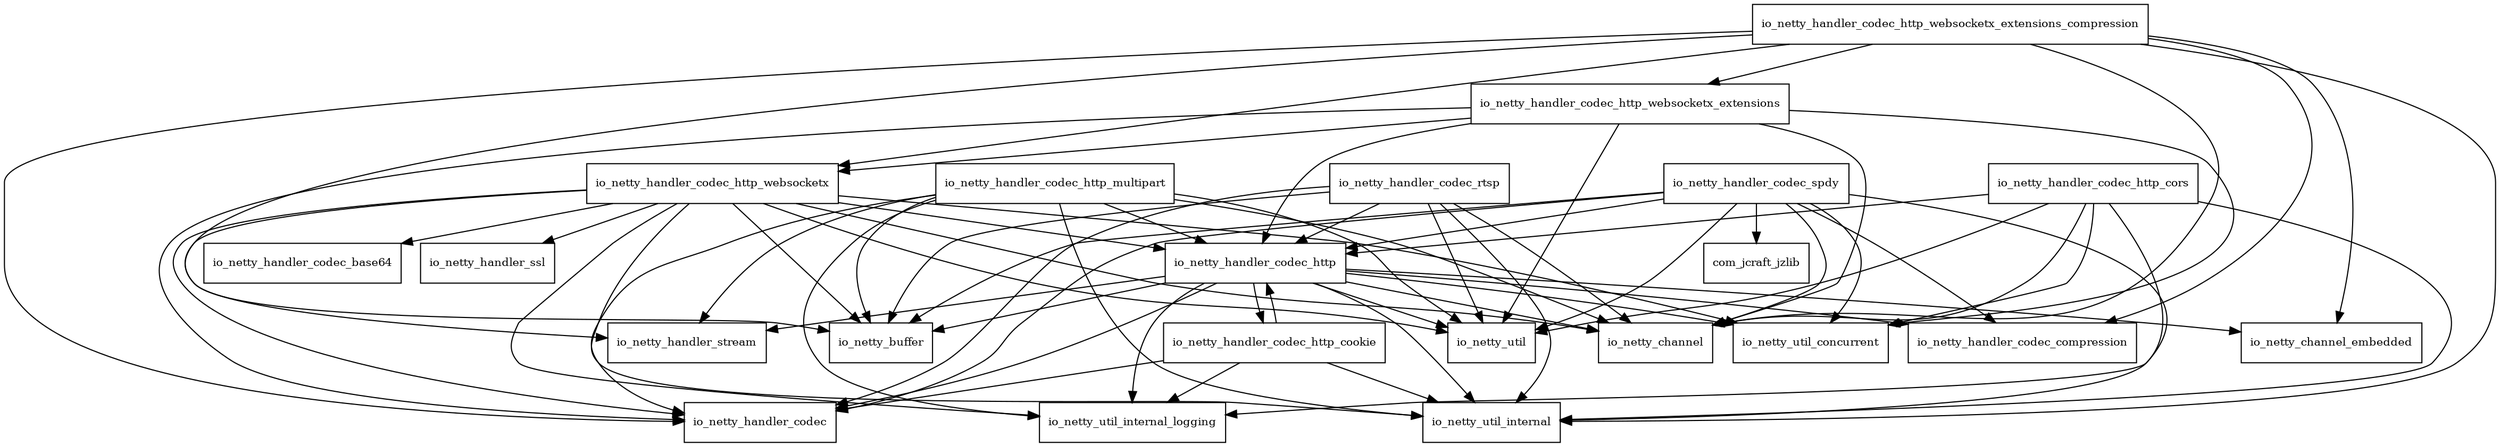 digraph netty_codec_http_4_1_37_Final_package_dependencies {
  node [shape = box, fontsize=10.0];
  io_netty_handler_codec_http -> io_netty_buffer;
  io_netty_handler_codec_http -> io_netty_channel;
  io_netty_handler_codec_http -> io_netty_channel_embedded;
  io_netty_handler_codec_http -> io_netty_handler_codec;
  io_netty_handler_codec_http -> io_netty_handler_codec_compression;
  io_netty_handler_codec_http -> io_netty_handler_codec_http_cookie;
  io_netty_handler_codec_http -> io_netty_handler_stream;
  io_netty_handler_codec_http -> io_netty_util;
  io_netty_handler_codec_http -> io_netty_util_concurrent;
  io_netty_handler_codec_http -> io_netty_util_internal;
  io_netty_handler_codec_http -> io_netty_util_internal_logging;
  io_netty_handler_codec_http_cookie -> io_netty_handler_codec;
  io_netty_handler_codec_http_cookie -> io_netty_handler_codec_http;
  io_netty_handler_codec_http_cookie -> io_netty_util_internal;
  io_netty_handler_codec_http_cookie -> io_netty_util_internal_logging;
  io_netty_handler_codec_http_cors -> io_netty_channel;
  io_netty_handler_codec_http_cors -> io_netty_handler_codec_http;
  io_netty_handler_codec_http_cors -> io_netty_util;
  io_netty_handler_codec_http_cors -> io_netty_util_concurrent;
  io_netty_handler_codec_http_cors -> io_netty_util_internal;
  io_netty_handler_codec_http_cors -> io_netty_util_internal_logging;
  io_netty_handler_codec_http_multipart -> io_netty_buffer;
  io_netty_handler_codec_http_multipart -> io_netty_channel;
  io_netty_handler_codec_http_multipart -> io_netty_handler_codec;
  io_netty_handler_codec_http_multipart -> io_netty_handler_codec_http;
  io_netty_handler_codec_http_multipart -> io_netty_handler_stream;
  io_netty_handler_codec_http_multipart -> io_netty_util;
  io_netty_handler_codec_http_multipart -> io_netty_util_internal;
  io_netty_handler_codec_http_multipart -> io_netty_util_internal_logging;
  io_netty_handler_codec_http_websocketx -> io_netty_buffer;
  io_netty_handler_codec_http_websocketx -> io_netty_channel;
  io_netty_handler_codec_http_websocketx -> io_netty_handler_codec;
  io_netty_handler_codec_http_websocketx -> io_netty_handler_codec_base64;
  io_netty_handler_codec_http_websocketx -> io_netty_handler_codec_http;
  io_netty_handler_codec_http_websocketx -> io_netty_handler_ssl;
  io_netty_handler_codec_http_websocketx -> io_netty_handler_stream;
  io_netty_handler_codec_http_websocketx -> io_netty_util;
  io_netty_handler_codec_http_websocketx -> io_netty_util_concurrent;
  io_netty_handler_codec_http_websocketx -> io_netty_util_internal;
  io_netty_handler_codec_http_websocketx -> io_netty_util_internal_logging;
  io_netty_handler_codec_http_websocketx_extensions -> io_netty_channel;
  io_netty_handler_codec_http_websocketx_extensions -> io_netty_handler_codec;
  io_netty_handler_codec_http_websocketx_extensions -> io_netty_handler_codec_http;
  io_netty_handler_codec_http_websocketx_extensions -> io_netty_handler_codec_http_websocketx;
  io_netty_handler_codec_http_websocketx_extensions -> io_netty_util;
  io_netty_handler_codec_http_websocketx_extensions -> io_netty_util_concurrent;
  io_netty_handler_codec_http_websocketx_extensions_compression -> io_netty_buffer;
  io_netty_handler_codec_http_websocketx_extensions_compression -> io_netty_channel;
  io_netty_handler_codec_http_websocketx_extensions_compression -> io_netty_channel_embedded;
  io_netty_handler_codec_http_websocketx_extensions_compression -> io_netty_handler_codec;
  io_netty_handler_codec_http_websocketx_extensions_compression -> io_netty_handler_codec_compression;
  io_netty_handler_codec_http_websocketx_extensions_compression -> io_netty_handler_codec_http_websocketx;
  io_netty_handler_codec_http_websocketx_extensions_compression -> io_netty_handler_codec_http_websocketx_extensions;
  io_netty_handler_codec_http_websocketx_extensions_compression -> io_netty_util_internal;
  io_netty_handler_codec_rtsp -> io_netty_buffer;
  io_netty_handler_codec_rtsp -> io_netty_channel;
  io_netty_handler_codec_rtsp -> io_netty_handler_codec;
  io_netty_handler_codec_rtsp -> io_netty_handler_codec_http;
  io_netty_handler_codec_rtsp -> io_netty_util;
  io_netty_handler_codec_rtsp -> io_netty_util_internal;
  io_netty_handler_codec_spdy -> com_jcraft_jzlib;
  io_netty_handler_codec_spdy -> io_netty_buffer;
  io_netty_handler_codec_spdy -> io_netty_channel;
  io_netty_handler_codec_spdy -> io_netty_handler_codec;
  io_netty_handler_codec_spdy -> io_netty_handler_codec_compression;
  io_netty_handler_codec_spdy -> io_netty_handler_codec_http;
  io_netty_handler_codec_spdy -> io_netty_util;
  io_netty_handler_codec_spdy -> io_netty_util_concurrent;
  io_netty_handler_codec_spdy -> io_netty_util_internal;
}

